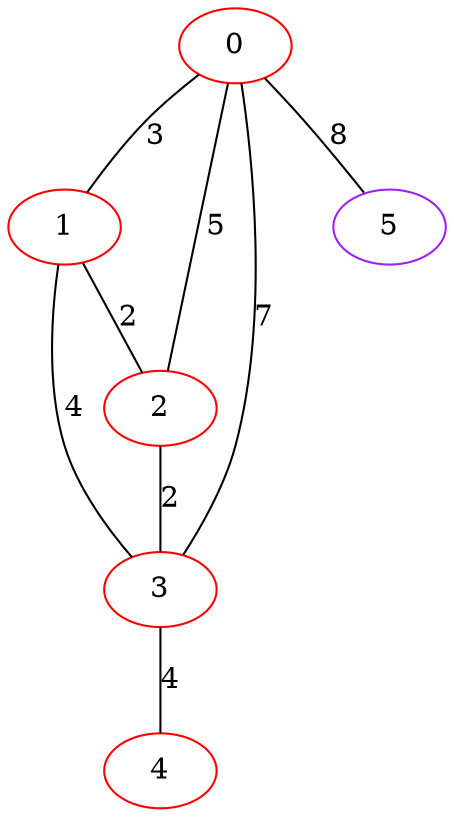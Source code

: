 graph "" {
0 [color=red, weight=1];
1 [color=red, weight=1];
2 [color=red, weight=1];
3 [color=red, weight=1];
4 [color=red, weight=1];
5 [color=purple, weight=4];
0 -- 1  [key=0, label=3];
0 -- 2  [key=0, label=5];
0 -- 3  [key=0, label=7];
0 -- 5  [key=0, label=8];
1 -- 2  [key=0, label=2];
1 -- 3  [key=0, label=4];
2 -- 3  [key=0, label=2];
3 -- 4  [key=0, label=4];
}
